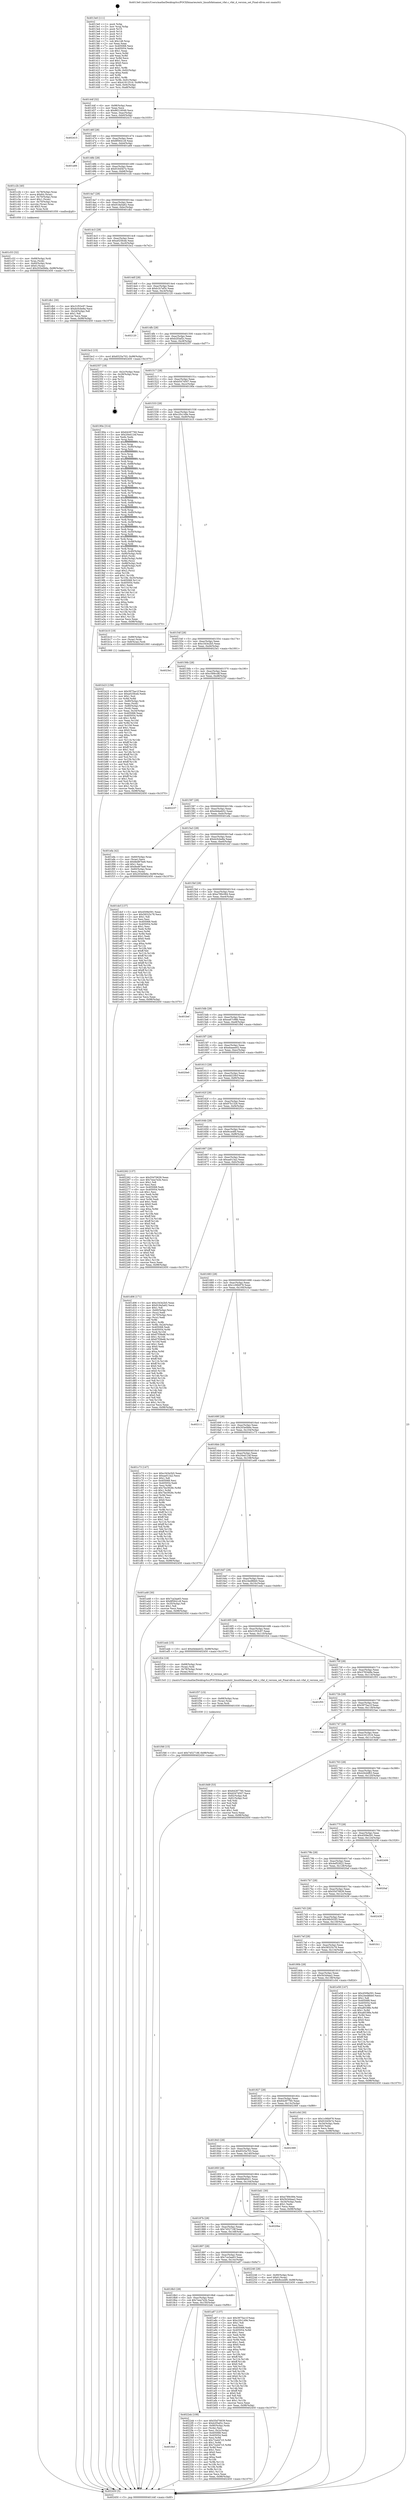 digraph "0x4013e0" {
  label = "0x4013e0 (/mnt/c/Users/mathe/Desktop/tcc/POCII/binaries/extr_linuxfsfatnamei_vfat.c_vfat_d_version_set_Final-ollvm.out::main(0))"
  labelloc = "t"
  node[shape=record]

  Entry [label="",width=0.3,height=0.3,shape=circle,fillcolor=black,style=filled]
  "0x40144f" [label="{
     0x40144f [32]\l
     | [instrs]\l
     &nbsp;&nbsp;0x40144f \<+6\>: mov -0x98(%rbp),%eax\l
     &nbsp;&nbsp;0x401455 \<+2\>: mov %eax,%ecx\l
     &nbsp;&nbsp;0x401457 \<+6\>: sub $0x86216049,%ecx\l
     &nbsp;&nbsp;0x40145d \<+6\>: mov %eax,-0xac(%rbp)\l
     &nbsp;&nbsp;0x401463 \<+6\>: mov %ecx,-0xb0(%rbp)\l
     &nbsp;&nbsp;0x401469 \<+6\>: je 0000000000402415 \<main+0x1035\>\l
  }"]
  "0x402415" [label="{
     0x402415\l
  }", style=dashed]
  "0x40146f" [label="{
     0x40146f [28]\l
     | [instrs]\l
     &nbsp;&nbsp;0x40146f \<+5\>: jmp 0000000000401474 \<main+0x94\>\l
     &nbsp;&nbsp;0x401474 \<+6\>: mov -0xac(%rbp),%eax\l
     &nbsp;&nbsp;0x40147a \<+5\>: sub $0x8f5641c8,%eax\l
     &nbsp;&nbsp;0x40147f \<+6\>: mov %eax,-0xb4(%rbp)\l
     &nbsp;&nbsp;0x401485 \<+6\>: je 0000000000401a66 \<main+0x686\>\l
  }"]
  Exit [label="",width=0.3,height=0.3,shape=circle,fillcolor=black,style=filled,peripheries=2]
  "0x401a66" [label="{
     0x401a66\l
  }", style=dashed]
  "0x40148b" [label="{
     0x40148b [28]\l
     | [instrs]\l
     &nbsp;&nbsp;0x40148b \<+5\>: jmp 0000000000401490 \<main+0xb0\>\l
     &nbsp;&nbsp;0x401490 \<+6\>: mov -0xac(%rbp),%eax\l
     &nbsp;&nbsp;0x401496 \<+5\>: sub $0x91645b7e,%eax\l
     &nbsp;&nbsp;0x40149b \<+6\>: mov %eax,-0xb8(%rbp)\l
     &nbsp;&nbsp;0x4014a1 \<+6\>: je 0000000000401c2b \<main+0x84b\>\l
  }"]
  "0x4018cf" [label="{
     0x4018cf\l
  }", style=dashed]
  "0x401c2b" [label="{
     0x401c2b [40]\l
     | [instrs]\l
     &nbsp;&nbsp;0x401c2b \<+4\>: mov -0x78(%rbp),%rax\l
     &nbsp;&nbsp;0x401c2f \<+7\>: movq $0x64,(%rax)\l
     &nbsp;&nbsp;0x401c36 \<+4\>: mov -0x70(%rbp),%rax\l
     &nbsp;&nbsp;0x401c3a \<+6\>: movl $0x1,(%rax)\l
     &nbsp;&nbsp;0x401c40 \<+4\>: mov -0x70(%rbp),%rax\l
     &nbsp;&nbsp;0x401c44 \<+3\>: movslq (%rax),%rax\l
     &nbsp;&nbsp;0x401c47 \<+4\>: shl $0x3,%rax\l
     &nbsp;&nbsp;0x401c4b \<+3\>: mov %rax,%rdi\l
     &nbsp;&nbsp;0x401c4e \<+5\>: call 0000000000401050 \<malloc@plt\>\l
     | [calls]\l
     &nbsp;&nbsp;0x401050 \{1\} (unknown)\l
  }"]
  "0x4014a7" [label="{
     0x4014a7 [28]\l
     | [instrs]\l
     &nbsp;&nbsp;0x4014a7 \<+5\>: jmp 00000000004014ac \<main+0xcc\>\l
     &nbsp;&nbsp;0x4014ac \<+6\>: mov -0xac(%rbp),%eax\l
     &nbsp;&nbsp;0x4014b2 \<+5\>: sub $0x918a5a62,%eax\l
     &nbsp;&nbsp;0x4014b7 \<+6\>: mov %eax,-0xbc(%rbp)\l
     &nbsp;&nbsp;0x4014bd \<+6\>: je 0000000000401db1 \<main+0x9d1\>\l
  }"]
  "0x4022eb" [label="{
     0x4022eb [108]\l
     | [instrs]\l
     &nbsp;&nbsp;0x4022eb \<+5\>: mov $0x55d70639,%eax\l
     &nbsp;&nbsp;0x4022f0 \<+5\>: mov $0xb2f3af2c,%ecx\l
     &nbsp;&nbsp;0x4022f5 \<+7\>: mov -0x90(%rbp),%rdx\l
     &nbsp;&nbsp;0x4022fc \<+2\>: mov (%rdx),%esi\l
     &nbsp;&nbsp;0x4022fe \<+3\>: mov %esi,-0x2c(%rbp)\l
     &nbsp;&nbsp;0x402301 \<+7\>: mov 0x405068,%esi\l
     &nbsp;&nbsp;0x402308 \<+7\>: mov 0x405054,%edi\l
     &nbsp;&nbsp;0x40230f \<+3\>: mov %esi,%r8d\l
     &nbsp;&nbsp;0x402312 \<+7\>: sub $0x72a447c5,%r8d\l
     &nbsp;&nbsp;0x402319 \<+4\>: sub $0x1,%r8d\l
     &nbsp;&nbsp;0x40231d \<+7\>: add $0x72a447c5,%r8d\l
     &nbsp;&nbsp;0x402324 \<+4\>: imul %r8d,%esi\l
     &nbsp;&nbsp;0x402328 \<+3\>: and $0x1,%esi\l
     &nbsp;&nbsp;0x40232b \<+3\>: cmp $0x0,%esi\l
     &nbsp;&nbsp;0x40232e \<+4\>: sete %r9b\l
     &nbsp;&nbsp;0x402332 \<+3\>: cmp $0xa,%edi\l
     &nbsp;&nbsp;0x402335 \<+4\>: setl %r10b\l
     &nbsp;&nbsp;0x402339 \<+3\>: mov %r9b,%r11b\l
     &nbsp;&nbsp;0x40233c \<+3\>: and %r10b,%r11b\l
     &nbsp;&nbsp;0x40233f \<+3\>: xor %r10b,%r9b\l
     &nbsp;&nbsp;0x402342 \<+3\>: or %r9b,%r11b\l
     &nbsp;&nbsp;0x402345 \<+4\>: test $0x1,%r11b\l
     &nbsp;&nbsp;0x402349 \<+3\>: cmovne %ecx,%eax\l
     &nbsp;&nbsp;0x40234c \<+6\>: mov %eax,-0x98(%rbp)\l
     &nbsp;&nbsp;0x402352 \<+5\>: jmp 0000000000402450 \<main+0x1070\>\l
  }"]
  "0x401db1" [label="{
     0x401db1 [30]\l
     | [instrs]\l
     &nbsp;&nbsp;0x401db1 \<+5\>: mov $0x31f53c97,%eax\l
     &nbsp;&nbsp;0x401db6 \<+5\>: mov $0xdc0cbe8a,%ecx\l
     &nbsp;&nbsp;0x401dbb \<+3\>: mov -0x2d(%rbp),%dl\l
     &nbsp;&nbsp;0x401dbe \<+3\>: test $0x1,%dl\l
     &nbsp;&nbsp;0x401dc1 \<+3\>: cmovne %ecx,%eax\l
     &nbsp;&nbsp;0x401dc4 \<+6\>: mov %eax,-0x98(%rbp)\l
     &nbsp;&nbsp;0x401dca \<+5\>: jmp 0000000000402450 \<main+0x1070\>\l
  }"]
  "0x4014c3" [label="{
     0x4014c3 [28]\l
     | [instrs]\l
     &nbsp;&nbsp;0x4014c3 \<+5\>: jmp 00000000004014c8 \<main+0xe8\>\l
     &nbsp;&nbsp;0x4014c8 \<+6\>: mov -0xac(%rbp),%eax\l
     &nbsp;&nbsp;0x4014ce \<+5\>: sub $0xa025fceb,%eax\l
     &nbsp;&nbsp;0x4014d3 \<+6\>: mov %eax,-0xc0(%rbp)\l
     &nbsp;&nbsp;0x4014d9 \<+6\>: je 0000000000401bc2 \<main+0x7e2\>\l
  }"]
  "0x401f46" [label="{
     0x401f46 [15]\l
     | [instrs]\l
     &nbsp;&nbsp;0x401f46 \<+10\>: movl $0x7452718f,-0x98(%rbp)\l
     &nbsp;&nbsp;0x401f50 \<+5\>: jmp 0000000000402450 \<main+0x1070\>\l
  }"]
  "0x401bc2" [label="{
     0x401bc2 [15]\l
     | [instrs]\l
     &nbsp;&nbsp;0x401bc2 \<+10\>: movl $0x6525a703,-0x98(%rbp)\l
     &nbsp;&nbsp;0x401bcc \<+5\>: jmp 0000000000402450 \<main+0x1070\>\l
  }"]
  "0x4014df" [label="{
     0x4014df [28]\l
     | [instrs]\l
     &nbsp;&nbsp;0x4014df \<+5\>: jmp 00000000004014e4 \<main+0x104\>\l
     &nbsp;&nbsp;0x4014e4 \<+6\>: mov -0xac(%rbp),%eax\l
     &nbsp;&nbsp;0x4014ea \<+5\>: sub $0xb1b7af3c,%eax\l
     &nbsp;&nbsp;0x4014ef \<+6\>: mov %eax,-0xc4(%rbp)\l
     &nbsp;&nbsp;0x4014f5 \<+6\>: je 0000000000402120 \<main+0xd40\>\l
  }"]
  "0x401f37" [label="{
     0x401f37 [15]\l
     | [instrs]\l
     &nbsp;&nbsp;0x401f37 \<+4\>: mov -0x68(%rbp),%rax\l
     &nbsp;&nbsp;0x401f3b \<+3\>: mov (%rax),%rax\l
     &nbsp;&nbsp;0x401f3e \<+3\>: mov %rax,%rdi\l
     &nbsp;&nbsp;0x401f41 \<+5\>: call 0000000000401030 \<free@plt\>\l
     | [calls]\l
     &nbsp;&nbsp;0x401030 \{1\} (unknown)\l
  }"]
  "0x402120" [label="{
     0x402120\l
  }", style=dashed]
  "0x4014fb" [label="{
     0x4014fb [28]\l
     | [instrs]\l
     &nbsp;&nbsp;0x4014fb \<+5\>: jmp 0000000000401500 \<main+0x120\>\l
     &nbsp;&nbsp;0x401500 \<+6\>: mov -0xac(%rbp),%eax\l
     &nbsp;&nbsp;0x401506 \<+5\>: sub $0xb2f3af2c,%eax\l
     &nbsp;&nbsp;0x40150b \<+6\>: mov %eax,-0xc8(%rbp)\l
     &nbsp;&nbsp;0x401511 \<+6\>: je 0000000000402357 \<main+0xf77\>\l
  }"]
  "0x401c53" [label="{
     0x401c53 [32]\l
     | [instrs]\l
     &nbsp;&nbsp;0x401c53 \<+4\>: mov -0x68(%rbp),%rdi\l
     &nbsp;&nbsp;0x401c57 \<+3\>: mov %rax,(%rdi)\l
     &nbsp;&nbsp;0x401c5a \<+4\>: mov -0x60(%rbp),%rax\l
     &nbsp;&nbsp;0x401c5e \<+6\>: movl $0x0,(%rax)\l
     &nbsp;&nbsp;0x401c64 \<+10\>: movl $0x203e0b6e,-0x98(%rbp)\l
     &nbsp;&nbsp;0x401c6e \<+5\>: jmp 0000000000402450 \<main+0x1070\>\l
  }"]
  "0x402357" [label="{
     0x402357 [18]\l
     | [instrs]\l
     &nbsp;&nbsp;0x402357 \<+3\>: mov -0x2c(%rbp),%eax\l
     &nbsp;&nbsp;0x40235a \<+4\>: lea -0x28(%rbp),%rsp\l
     &nbsp;&nbsp;0x40235e \<+1\>: pop %rbx\l
     &nbsp;&nbsp;0x40235f \<+2\>: pop %r12\l
     &nbsp;&nbsp;0x402361 \<+2\>: pop %r13\l
     &nbsp;&nbsp;0x402363 \<+2\>: pop %r14\l
     &nbsp;&nbsp;0x402365 \<+2\>: pop %r15\l
     &nbsp;&nbsp;0x402367 \<+1\>: pop %rbp\l
     &nbsp;&nbsp;0x402368 \<+1\>: ret\l
  }"]
  "0x401517" [label="{
     0x401517 [28]\l
     | [instrs]\l
     &nbsp;&nbsp;0x401517 \<+5\>: jmp 000000000040151c \<main+0x13c\>\l
     &nbsp;&nbsp;0x40151c \<+6\>: mov -0xac(%rbp),%eax\l
     &nbsp;&nbsp;0x401522 \<+5\>: sub $0xb5474507,%eax\l
     &nbsp;&nbsp;0x401527 \<+6\>: mov %eax,-0xcc(%rbp)\l
     &nbsp;&nbsp;0x40152d \<+6\>: je 000000000040190e \<main+0x52e\>\l
  }"]
  "0x401b23" [label="{
     0x401b23 [159]\l
     | [instrs]\l
     &nbsp;&nbsp;0x401b23 \<+5\>: mov $0x3975ac1f,%ecx\l
     &nbsp;&nbsp;0x401b28 \<+5\>: mov $0xa025fceb,%edx\l
     &nbsp;&nbsp;0x401b2d \<+3\>: mov $0x1,%sil\l
     &nbsp;&nbsp;0x401b30 \<+3\>: xor %r8d,%r8d\l
     &nbsp;&nbsp;0x401b33 \<+4\>: mov -0x80(%rbp),%rdi\l
     &nbsp;&nbsp;0x401b37 \<+2\>: mov %eax,(%rdi)\l
     &nbsp;&nbsp;0x401b39 \<+4\>: mov -0x80(%rbp),%rdi\l
     &nbsp;&nbsp;0x401b3d \<+2\>: mov (%rdi),%eax\l
     &nbsp;&nbsp;0x401b3f \<+3\>: mov %eax,-0x34(%rbp)\l
     &nbsp;&nbsp;0x401b42 \<+7\>: mov 0x405068,%eax\l
     &nbsp;&nbsp;0x401b49 \<+8\>: mov 0x405054,%r9d\l
     &nbsp;&nbsp;0x401b51 \<+4\>: sub $0x1,%r8d\l
     &nbsp;&nbsp;0x401b55 \<+3\>: mov %eax,%r10d\l
     &nbsp;&nbsp;0x401b58 \<+3\>: add %r8d,%r10d\l
     &nbsp;&nbsp;0x401b5b \<+4\>: imul %r10d,%eax\l
     &nbsp;&nbsp;0x401b5f \<+3\>: and $0x1,%eax\l
     &nbsp;&nbsp;0x401b62 \<+3\>: cmp $0x0,%eax\l
     &nbsp;&nbsp;0x401b65 \<+4\>: sete %r11b\l
     &nbsp;&nbsp;0x401b69 \<+4\>: cmp $0xa,%r9d\l
     &nbsp;&nbsp;0x401b6d \<+3\>: setl %bl\l
     &nbsp;&nbsp;0x401b70 \<+3\>: mov %r11b,%r14b\l
     &nbsp;&nbsp;0x401b73 \<+4\>: xor $0xff,%r14b\l
     &nbsp;&nbsp;0x401b77 \<+3\>: mov %bl,%r15b\l
     &nbsp;&nbsp;0x401b7a \<+4\>: xor $0xff,%r15b\l
     &nbsp;&nbsp;0x401b7e \<+4\>: xor $0x1,%sil\l
     &nbsp;&nbsp;0x401b82 \<+3\>: mov %r14b,%r12b\l
     &nbsp;&nbsp;0x401b85 \<+4\>: and $0xff,%r12b\l
     &nbsp;&nbsp;0x401b89 \<+3\>: and %sil,%r11b\l
     &nbsp;&nbsp;0x401b8c \<+3\>: mov %r15b,%r13b\l
     &nbsp;&nbsp;0x401b8f \<+4\>: and $0xff,%r13b\l
     &nbsp;&nbsp;0x401b93 \<+3\>: and %sil,%bl\l
     &nbsp;&nbsp;0x401b96 \<+3\>: or %r11b,%r12b\l
     &nbsp;&nbsp;0x401b99 \<+3\>: or %bl,%r13b\l
     &nbsp;&nbsp;0x401b9c \<+3\>: xor %r13b,%r12b\l
     &nbsp;&nbsp;0x401b9f \<+3\>: or %r15b,%r14b\l
     &nbsp;&nbsp;0x401ba2 \<+4\>: xor $0xff,%r14b\l
     &nbsp;&nbsp;0x401ba6 \<+4\>: or $0x1,%sil\l
     &nbsp;&nbsp;0x401baa \<+3\>: and %sil,%r14b\l
     &nbsp;&nbsp;0x401bad \<+3\>: or %r14b,%r12b\l
     &nbsp;&nbsp;0x401bb0 \<+4\>: test $0x1,%r12b\l
     &nbsp;&nbsp;0x401bb4 \<+3\>: cmovne %edx,%ecx\l
     &nbsp;&nbsp;0x401bb7 \<+6\>: mov %ecx,-0x98(%rbp)\l
     &nbsp;&nbsp;0x401bbd \<+5\>: jmp 0000000000402450 \<main+0x1070\>\l
  }"]
  "0x40190e" [label="{
     0x40190e [314]\l
     | [instrs]\l
     &nbsp;&nbsp;0x40190e \<+5\>: mov $0x64287760,%eax\l
     &nbsp;&nbsp;0x401913 \<+5\>: mov $0x20ed124f,%ecx\l
     &nbsp;&nbsp;0x401918 \<+2\>: xor %edx,%edx\l
     &nbsp;&nbsp;0x40191a \<+3\>: mov %rsp,%rsi\l
     &nbsp;&nbsp;0x40191d \<+4\>: add $0xfffffffffffffff0,%rsi\l
     &nbsp;&nbsp;0x401921 \<+3\>: mov %rsi,%rsp\l
     &nbsp;&nbsp;0x401924 \<+7\>: mov %rsi,-0x90(%rbp)\l
     &nbsp;&nbsp;0x40192b \<+3\>: mov %rsp,%rsi\l
     &nbsp;&nbsp;0x40192e \<+4\>: add $0xfffffffffffffff0,%rsi\l
     &nbsp;&nbsp;0x401932 \<+3\>: mov %rsi,%rsp\l
     &nbsp;&nbsp;0x401935 \<+3\>: mov %rsp,%rdi\l
     &nbsp;&nbsp;0x401938 \<+4\>: add $0xfffffffffffffff0,%rdi\l
     &nbsp;&nbsp;0x40193c \<+3\>: mov %rdi,%rsp\l
     &nbsp;&nbsp;0x40193f \<+7\>: mov %rdi,-0x88(%rbp)\l
     &nbsp;&nbsp;0x401946 \<+3\>: mov %rsp,%rdi\l
     &nbsp;&nbsp;0x401949 \<+4\>: add $0xfffffffffffffff0,%rdi\l
     &nbsp;&nbsp;0x40194d \<+3\>: mov %rdi,%rsp\l
     &nbsp;&nbsp;0x401950 \<+4\>: mov %rdi,-0x80(%rbp)\l
     &nbsp;&nbsp;0x401954 \<+3\>: mov %rsp,%rdi\l
     &nbsp;&nbsp;0x401957 \<+4\>: add $0xfffffffffffffff0,%rdi\l
     &nbsp;&nbsp;0x40195b \<+3\>: mov %rdi,%rsp\l
     &nbsp;&nbsp;0x40195e \<+4\>: mov %rdi,-0x78(%rbp)\l
     &nbsp;&nbsp;0x401962 \<+3\>: mov %rsp,%rdi\l
     &nbsp;&nbsp;0x401965 \<+4\>: add $0xfffffffffffffff0,%rdi\l
     &nbsp;&nbsp;0x401969 \<+3\>: mov %rdi,%rsp\l
     &nbsp;&nbsp;0x40196c \<+4\>: mov %rdi,-0x70(%rbp)\l
     &nbsp;&nbsp;0x401970 \<+3\>: mov %rsp,%rdi\l
     &nbsp;&nbsp;0x401973 \<+4\>: add $0xfffffffffffffff0,%rdi\l
     &nbsp;&nbsp;0x401977 \<+3\>: mov %rdi,%rsp\l
     &nbsp;&nbsp;0x40197a \<+4\>: mov %rdi,-0x68(%rbp)\l
     &nbsp;&nbsp;0x40197e \<+3\>: mov %rsp,%rdi\l
     &nbsp;&nbsp;0x401981 \<+4\>: add $0xfffffffffffffff0,%rdi\l
     &nbsp;&nbsp;0x401985 \<+3\>: mov %rdi,%rsp\l
     &nbsp;&nbsp;0x401988 \<+4\>: mov %rdi,-0x60(%rbp)\l
     &nbsp;&nbsp;0x40198c \<+3\>: mov %rsp,%rdi\l
     &nbsp;&nbsp;0x40198f \<+4\>: add $0xfffffffffffffff0,%rdi\l
     &nbsp;&nbsp;0x401993 \<+3\>: mov %rdi,%rsp\l
     &nbsp;&nbsp;0x401996 \<+4\>: mov %rdi,-0x58(%rbp)\l
     &nbsp;&nbsp;0x40199a \<+3\>: mov %rsp,%rdi\l
     &nbsp;&nbsp;0x40199d \<+4\>: add $0xfffffffffffffff0,%rdi\l
     &nbsp;&nbsp;0x4019a1 \<+3\>: mov %rdi,%rsp\l
     &nbsp;&nbsp;0x4019a4 \<+4\>: mov %rdi,-0x50(%rbp)\l
     &nbsp;&nbsp;0x4019a8 \<+3\>: mov %rsp,%rdi\l
     &nbsp;&nbsp;0x4019ab \<+4\>: add $0xfffffffffffffff0,%rdi\l
     &nbsp;&nbsp;0x4019af \<+3\>: mov %rdi,%rsp\l
     &nbsp;&nbsp;0x4019b2 \<+4\>: mov %rdi,-0x48(%rbp)\l
     &nbsp;&nbsp;0x4019b6 \<+3\>: mov %rsp,%rdi\l
     &nbsp;&nbsp;0x4019b9 \<+4\>: add $0xfffffffffffffff0,%rdi\l
     &nbsp;&nbsp;0x4019bd \<+3\>: mov %rdi,%rsp\l
     &nbsp;&nbsp;0x4019c0 \<+4\>: mov %rdi,-0x40(%rbp)\l
     &nbsp;&nbsp;0x4019c4 \<+7\>: mov -0x90(%rbp),%rdi\l
     &nbsp;&nbsp;0x4019cb \<+6\>: movl $0x0,(%rdi)\l
     &nbsp;&nbsp;0x4019d1 \<+7\>: mov -0x9c(%rbp),%r8d\l
     &nbsp;&nbsp;0x4019d8 \<+3\>: mov %r8d,(%rsi)\l
     &nbsp;&nbsp;0x4019db \<+7\>: mov -0x88(%rbp),%rdi\l
     &nbsp;&nbsp;0x4019e2 \<+7\>: mov -0xa8(%rbp),%r9\l
     &nbsp;&nbsp;0x4019e9 \<+3\>: mov %r9,(%rdi)\l
     &nbsp;&nbsp;0x4019ec \<+3\>: cmpl $0x2,(%rsi)\l
     &nbsp;&nbsp;0x4019ef \<+4\>: setne %r10b\l
     &nbsp;&nbsp;0x4019f3 \<+4\>: and $0x1,%r10b\l
     &nbsp;&nbsp;0x4019f7 \<+4\>: mov %r10b,-0x35(%rbp)\l
     &nbsp;&nbsp;0x4019fb \<+8\>: mov 0x405068,%r11d\l
     &nbsp;&nbsp;0x401a03 \<+7\>: mov 0x405054,%ebx\l
     &nbsp;&nbsp;0x401a0a \<+3\>: sub $0x1,%edx\l
     &nbsp;&nbsp;0x401a0d \<+3\>: mov %r11d,%r14d\l
     &nbsp;&nbsp;0x401a10 \<+3\>: add %edx,%r14d\l
     &nbsp;&nbsp;0x401a13 \<+4\>: imul %r14d,%r11d\l
     &nbsp;&nbsp;0x401a17 \<+4\>: and $0x1,%r11d\l
     &nbsp;&nbsp;0x401a1b \<+4\>: cmp $0x0,%r11d\l
     &nbsp;&nbsp;0x401a1f \<+4\>: sete %r10b\l
     &nbsp;&nbsp;0x401a23 \<+3\>: cmp $0xa,%ebx\l
     &nbsp;&nbsp;0x401a26 \<+4\>: setl %r15b\l
     &nbsp;&nbsp;0x401a2a \<+3\>: mov %r10b,%r12b\l
     &nbsp;&nbsp;0x401a2d \<+3\>: and %r15b,%r12b\l
     &nbsp;&nbsp;0x401a30 \<+3\>: xor %r15b,%r10b\l
     &nbsp;&nbsp;0x401a33 \<+3\>: or %r10b,%r12b\l
     &nbsp;&nbsp;0x401a36 \<+4\>: test $0x1,%r12b\l
     &nbsp;&nbsp;0x401a3a \<+3\>: cmovne %ecx,%eax\l
     &nbsp;&nbsp;0x401a3d \<+6\>: mov %eax,-0x98(%rbp)\l
     &nbsp;&nbsp;0x401a43 \<+5\>: jmp 0000000000402450 \<main+0x1070\>\l
  }"]
  "0x401533" [label="{
     0x401533 [28]\l
     | [instrs]\l
     &nbsp;&nbsp;0x401533 \<+5\>: jmp 0000000000401538 \<main+0x158\>\l
     &nbsp;&nbsp;0x401538 \<+6\>: mov -0xac(%rbp),%eax\l
     &nbsp;&nbsp;0x40153e \<+5\>: sub $0xc20c149e,%eax\l
     &nbsp;&nbsp;0x401543 \<+6\>: mov %eax,-0xd0(%rbp)\l
     &nbsp;&nbsp;0x401549 \<+6\>: je 0000000000401b10 \<main+0x730\>\l
  }"]
  "0x4018b3" [label="{
     0x4018b3 [28]\l
     | [instrs]\l
     &nbsp;&nbsp;0x4018b3 \<+5\>: jmp 00000000004018b8 \<main+0x4d8\>\l
     &nbsp;&nbsp;0x4018b8 \<+6\>: mov -0xac(%rbp),%eax\l
     &nbsp;&nbsp;0x4018be \<+5\>: sub $0x7eea7e2b,%eax\l
     &nbsp;&nbsp;0x4018c3 \<+6\>: mov %eax,-0x150(%rbp)\l
     &nbsp;&nbsp;0x4018c9 \<+6\>: je 00000000004022eb \<main+0xf0b\>\l
  }"]
  "0x401b10" [label="{
     0x401b10 [19]\l
     | [instrs]\l
     &nbsp;&nbsp;0x401b10 \<+7\>: mov -0x88(%rbp),%rax\l
     &nbsp;&nbsp;0x401b17 \<+3\>: mov (%rax),%rax\l
     &nbsp;&nbsp;0x401b1a \<+4\>: mov 0x8(%rax),%rdi\l
     &nbsp;&nbsp;0x401b1e \<+5\>: call 0000000000401060 \<atoi@plt\>\l
     | [calls]\l
     &nbsp;&nbsp;0x401060 \{1\} (unknown)\l
  }"]
  "0x40154f" [label="{
     0x40154f [28]\l
     | [instrs]\l
     &nbsp;&nbsp;0x40154f \<+5\>: jmp 0000000000401554 \<main+0x174\>\l
     &nbsp;&nbsp;0x401554 \<+6\>: mov -0xac(%rbp),%eax\l
     &nbsp;&nbsp;0x40155a \<+5\>: sub $0xc343e2b5,%eax\l
     &nbsp;&nbsp;0x40155f \<+6\>: mov %eax,-0xd4(%rbp)\l
     &nbsp;&nbsp;0x401565 \<+6\>: je 00000000004023e1 \<main+0x1001\>\l
  }"]
  "0x401a87" [label="{
     0x401a87 [137]\l
     | [instrs]\l
     &nbsp;&nbsp;0x401a87 \<+5\>: mov $0x3975ac1f,%eax\l
     &nbsp;&nbsp;0x401a8c \<+5\>: mov $0xc20c149e,%ecx\l
     &nbsp;&nbsp;0x401a91 \<+2\>: mov $0x1,%dl\l
     &nbsp;&nbsp;0x401a93 \<+2\>: xor %esi,%esi\l
     &nbsp;&nbsp;0x401a95 \<+7\>: mov 0x405068,%edi\l
     &nbsp;&nbsp;0x401a9c \<+8\>: mov 0x405054,%r8d\l
     &nbsp;&nbsp;0x401aa4 \<+3\>: sub $0x1,%esi\l
     &nbsp;&nbsp;0x401aa7 \<+3\>: mov %edi,%r9d\l
     &nbsp;&nbsp;0x401aaa \<+3\>: add %esi,%r9d\l
     &nbsp;&nbsp;0x401aad \<+4\>: imul %r9d,%edi\l
     &nbsp;&nbsp;0x401ab1 \<+3\>: and $0x1,%edi\l
     &nbsp;&nbsp;0x401ab4 \<+3\>: cmp $0x0,%edi\l
     &nbsp;&nbsp;0x401ab7 \<+4\>: sete %r10b\l
     &nbsp;&nbsp;0x401abb \<+4\>: cmp $0xa,%r8d\l
     &nbsp;&nbsp;0x401abf \<+4\>: setl %r11b\l
     &nbsp;&nbsp;0x401ac3 \<+3\>: mov %r10b,%bl\l
     &nbsp;&nbsp;0x401ac6 \<+3\>: xor $0xff,%bl\l
     &nbsp;&nbsp;0x401ac9 \<+3\>: mov %r11b,%r14b\l
     &nbsp;&nbsp;0x401acc \<+4\>: xor $0xff,%r14b\l
     &nbsp;&nbsp;0x401ad0 \<+3\>: xor $0x0,%dl\l
     &nbsp;&nbsp;0x401ad3 \<+3\>: mov %bl,%r15b\l
     &nbsp;&nbsp;0x401ad6 \<+4\>: and $0x0,%r15b\l
     &nbsp;&nbsp;0x401ada \<+3\>: and %dl,%r10b\l
     &nbsp;&nbsp;0x401add \<+3\>: mov %r14b,%r12b\l
     &nbsp;&nbsp;0x401ae0 \<+4\>: and $0x0,%r12b\l
     &nbsp;&nbsp;0x401ae4 \<+3\>: and %dl,%r11b\l
     &nbsp;&nbsp;0x401ae7 \<+3\>: or %r10b,%r15b\l
     &nbsp;&nbsp;0x401aea \<+3\>: or %r11b,%r12b\l
     &nbsp;&nbsp;0x401aed \<+3\>: xor %r12b,%r15b\l
     &nbsp;&nbsp;0x401af0 \<+3\>: or %r14b,%bl\l
     &nbsp;&nbsp;0x401af3 \<+3\>: xor $0xff,%bl\l
     &nbsp;&nbsp;0x401af6 \<+3\>: or $0x0,%dl\l
     &nbsp;&nbsp;0x401af9 \<+2\>: and %dl,%bl\l
     &nbsp;&nbsp;0x401afb \<+3\>: or %bl,%r15b\l
     &nbsp;&nbsp;0x401afe \<+4\>: test $0x1,%r15b\l
     &nbsp;&nbsp;0x401b02 \<+3\>: cmovne %ecx,%eax\l
     &nbsp;&nbsp;0x401b05 \<+6\>: mov %eax,-0x98(%rbp)\l
     &nbsp;&nbsp;0x401b0b \<+5\>: jmp 0000000000402450 \<main+0x1070\>\l
  }"]
  "0x4023e1" [label="{
     0x4023e1\l
  }", style=dashed]
  "0x40156b" [label="{
     0x40156b [28]\l
     | [instrs]\l
     &nbsp;&nbsp;0x40156b \<+5\>: jmp 0000000000401570 \<main+0x190\>\l
     &nbsp;&nbsp;0x401570 \<+6\>: mov -0xac(%rbp),%eax\l
     &nbsp;&nbsp;0x401576 \<+5\>: sub $0xc589cc8f,%eax\l
     &nbsp;&nbsp;0x40157b \<+6\>: mov %eax,-0xd8(%rbp)\l
     &nbsp;&nbsp;0x401581 \<+6\>: je 0000000000402237 \<main+0xe57\>\l
  }"]
  "0x401897" [label="{
     0x401897 [28]\l
     | [instrs]\l
     &nbsp;&nbsp;0x401897 \<+5\>: jmp 000000000040189c \<main+0x4bc\>\l
     &nbsp;&nbsp;0x40189c \<+6\>: mov -0xac(%rbp),%eax\l
     &nbsp;&nbsp;0x4018a2 \<+5\>: sub $0x7ca3aa63,%eax\l
     &nbsp;&nbsp;0x4018a7 \<+6\>: mov %eax,-0x14c(%rbp)\l
     &nbsp;&nbsp;0x4018ad \<+6\>: je 0000000000401a87 \<main+0x6a7\>\l
  }"]
  "0x402237" [label="{
     0x402237\l
  }", style=dashed]
  "0x401587" [label="{
     0x401587 [28]\l
     | [instrs]\l
     &nbsp;&nbsp;0x401587 \<+5\>: jmp 000000000040158c \<main+0x1ac\>\l
     &nbsp;&nbsp;0x40158c \<+6\>: mov -0xac(%rbp),%eax\l
     &nbsp;&nbsp;0x401592 \<+5\>: sub $0xd4deeb52,%eax\l
     &nbsp;&nbsp;0x401597 \<+6\>: mov %eax,-0xdc(%rbp)\l
     &nbsp;&nbsp;0x40159d \<+6\>: je 0000000000401efa \<main+0xb1a\>\l
  }"]
  "0x402246" [label="{
     0x402246 [28]\l
     | [instrs]\l
     &nbsp;&nbsp;0x402246 \<+7\>: mov -0x90(%rbp),%rax\l
     &nbsp;&nbsp;0x40224d \<+6\>: movl $0x0,(%rax)\l
     &nbsp;&nbsp;0x402253 \<+10\>: movl $0x9cce4f0,-0x98(%rbp)\l
     &nbsp;&nbsp;0x40225d \<+5\>: jmp 0000000000402450 \<main+0x1070\>\l
  }"]
  "0x401efa" [label="{
     0x401efa [42]\l
     | [instrs]\l
     &nbsp;&nbsp;0x401efa \<+4\>: mov -0x60(%rbp),%rax\l
     &nbsp;&nbsp;0x401efe \<+2\>: mov (%rax),%ecx\l
     &nbsp;&nbsp;0x401f00 \<+6\>: sub $0x8ed87be6,%ecx\l
     &nbsp;&nbsp;0x401f06 \<+3\>: add $0x1,%ecx\l
     &nbsp;&nbsp;0x401f09 \<+6\>: add $0x8ed87be6,%ecx\l
     &nbsp;&nbsp;0x401f0f \<+4\>: mov -0x60(%rbp),%rax\l
     &nbsp;&nbsp;0x401f13 \<+2\>: mov %ecx,(%rax)\l
     &nbsp;&nbsp;0x401f15 \<+10\>: movl $0x203e0b6e,-0x98(%rbp)\l
     &nbsp;&nbsp;0x401f1f \<+5\>: jmp 0000000000402450 \<main+0x1070\>\l
  }"]
  "0x4015a3" [label="{
     0x4015a3 [28]\l
     | [instrs]\l
     &nbsp;&nbsp;0x4015a3 \<+5\>: jmp 00000000004015a8 \<main+0x1c8\>\l
     &nbsp;&nbsp;0x4015a8 \<+6\>: mov -0xac(%rbp),%eax\l
     &nbsp;&nbsp;0x4015ae \<+5\>: sub $0xdc0cbe8a,%eax\l
     &nbsp;&nbsp;0x4015b3 \<+6\>: mov %eax,-0xe0(%rbp)\l
     &nbsp;&nbsp;0x4015b9 \<+6\>: je 0000000000401dcf \<main+0x9ef\>\l
  }"]
  "0x40187b" [label="{
     0x40187b [28]\l
     | [instrs]\l
     &nbsp;&nbsp;0x40187b \<+5\>: jmp 0000000000401880 \<main+0x4a0\>\l
     &nbsp;&nbsp;0x401880 \<+6\>: mov -0xac(%rbp),%eax\l
     &nbsp;&nbsp;0x401886 \<+5\>: sub $0x7452718f,%eax\l
     &nbsp;&nbsp;0x40188b \<+6\>: mov %eax,-0x148(%rbp)\l
     &nbsp;&nbsp;0x401891 \<+6\>: je 0000000000402246 \<main+0xe66\>\l
  }"]
  "0x401dcf" [label="{
     0x401dcf [137]\l
     | [instrs]\l
     &nbsp;&nbsp;0x401dcf \<+5\>: mov $0x4509e591,%eax\l
     &nbsp;&nbsp;0x401dd4 \<+5\>: mov $0x58325c78,%ecx\l
     &nbsp;&nbsp;0x401dd9 \<+2\>: mov $0x1,%dl\l
     &nbsp;&nbsp;0x401ddb \<+2\>: xor %esi,%esi\l
     &nbsp;&nbsp;0x401ddd \<+7\>: mov 0x405068,%edi\l
     &nbsp;&nbsp;0x401de4 \<+8\>: mov 0x405054,%r8d\l
     &nbsp;&nbsp;0x401dec \<+3\>: sub $0x1,%esi\l
     &nbsp;&nbsp;0x401def \<+3\>: mov %edi,%r9d\l
     &nbsp;&nbsp;0x401df2 \<+3\>: add %esi,%r9d\l
     &nbsp;&nbsp;0x401df5 \<+4\>: imul %r9d,%edi\l
     &nbsp;&nbsp;0x401df9 \<+3\>: and $0x1,%edi\l
     &nbsp;&nbsp;0x401dfc \<+3\>: cmp $0x0,%edi\l
     &nbsp;&nbsp;0x401dff \<+4\>: sete %r10b\l
     &nbsp;&nbsp;0x401e03 \<+4\>: cmp $0xa,%r8d\l
     &nbsp;&nbsp;0x401e07 \<+4\>: setl %r11b\l
     &nbsp;&nbsp;0x401e0b \<+3\>: mov %r10b,%bl\l
     &nbsp;&nbsp;0x401e0e \<+3\>: xor $0xff,%bl\l
     &nbsp;&nbsp;0x401e11 \<+3\>: mov %r11b,%r14b\l
     &nbsp;&nbsp;0x401e14 \<+4\>: xor $0xff,%r14b\l
     &nbsp;&nbsp;0x401e18 \<+3\>: xor $0x1,%dl\l
     &nbsp;&nbsp;0x401e1b \<+3\>: mov %bl,%r15b\l
     &nbsp;&nbsp;0x401e1e \<+4\>: and $0xff,%r15b\l
     &nbsp;&nbsp;0x401e22 \<+3\>: and %dl,%r10b\l
     &nbsp;&nbsp;0x401e25 \<+3\>: mov %r14b,%r12b\l
     &nbsp;&nbsp;0x401e28 \<+4\>: and $0xff,%r12b\l
     &nbsp;&nbsp;0x401e2c \<+3\>: and %dl,%r11b\l
     &nbsp;&nbsp;0x401e2f \<+3\>: or %r10b,%r15b\l
     &nbsp;&nbsp;0x401e32 \<+3\>: or %r11b,%r12b\l
     &nbsp;&nbsp;0x401e35 \<+3\>: xor %r12b,%r15b\l
     &nbsp;&nbsp;0x401e38 \<+3\>: or %r14b,%bl\l
     &nbsp;&nbsp;0x401e3b \<+3\>: xor $0xff,%bl\l
     &nbsp;&nbsp;0x401e3e \<+3\>: or $0x1,%dl\l
     &nbsp;&nbsp;0x401e41 \<+2\>: and %dl,%bl\l
     &nbsp;&nbsp;0x401e43 \<+3\>: or %bl,%r15b\l
     &nbsp;&nbsp;0x401e46 \<+4\>: test $0x1,%r15b\l
     &nbsp;&nbsp;0x401e4a \<+3\>: cmovne %ecx,%eax\l
     &nbsp;&nbsp;0x401e4d \<+6\>: mov %eax,-0x98(%rbp)\l
     &nbsp;&nbsp;0x401e53 \<+5\>: jmp 0000000000402450 \<main+0x1070\>\l
  }"]
  "0x4015bf" [label="{
     0x4015bf [28]\l
     | [instrs]\l
     &nbsp;&nbsp;0x4015bf \<+5\>: jmp 00000000004015c4 \<main+0x1e4\>\l
     &nbsp;&nbsp;0x4015c4 \<+6\>: mov -0xac(%rbp),%eax\l
     &nbsp;&nbsp;0x4015ca \<+5\>: sub $0xe789c084,%eax\l
     &nbsp;&nbsp;0x4015cf \<+6\>: mov %eax,-0xe4(%rbp)\l
     &nbsp;&nbsp;0x4015d5 \<+6\>: je 0000000000401bef \<main+0x80f\>\l
  }"]
  "0x4020be" [label="{
     0x4020be\l
  }", style=dashed]
  "0x401bef" [label="{
     0x401bef\l
  }", style=dashed]
  "0x4015db" [label="{
     0x4015db [28]\l
     | [instrs]\l
     &nbsp;&nbsp;0x4015db \<+5\>: jmp 00000000004015e0 \<main+0x200\>\l
     &nbsp;&nbsp;0x4015e0 \<+6\>: mov -0xac(%rbp),%eax\l
     &nbsp;&nbsp;0x4015e6 \<+5\>: sub $0xea67c98b,%eax\l
     &nbsp;&nbsp;0x4015eb \<+6\>: mov %eax,-0xe8(%rbp)\l
     &nbsp;&nbsp;0x4015f1 \<+6\>: je 0000000000401f9d \<main+0xbbd\>\l
  }"]
  "0x40185f" [label="{
     0x40185f [28]\l
     | [instrs]\l
     &nbsp;&nbsp;0x40185f \<+5\>: jmp 0000000000401864 \<main+0x484\>\l
     &nbsp;&nbsp;0x401864 \<+6\>: mov -0xac(%rbp),%eax\l
     &nbsp;&nbsp;0x40186a \<+5\>: sub $0x66fa8421,%eax\l
     &nbsp;&nbsp;0x40186f \<+6\>: mov %eax,-0x144(%rbp)\l
     &nbsp;&nbsp;0x401875 \<+6\>: je 00000000004020be \<main+0xcde\>\l
  }"]
  "0x401f9d" [label="{
     0x401f9d\l
  }", style=dashed]
  "0x4015f7" [label="{
     0x4015f7 [28]\l
     | [instrs]\l
     &nbsp;&nbsp;0x4015f7 \<+5\>: jmp 00000000004015fc \<main+0x21c\>\l
     &nbsp;&nbsp;0x4015fc \<+6\>: mov -0xac(%rbp),%eax\l
     &nbsp;&nbsp;0x401602 \<+5\>: sub $0xebaeee02,%eax\l
     &nbsp;&nbsp;0x401607 \<+6\>: mov %eax,-0xec(%rbp)\l
     &nbsp;&nbsp;0x40160d \<+6\>: je 00000000004020e0 \<main+0xd00\>\l
  }"]
  "0x401bd1" [label="{
     0x401bd1 [30]\l
     | [instrs]\l
     &nbsp;&nbsp;0x401bd1 \<+5\>: mov $0xe789c084,%eax\l
     &nbsp;&nbsp;0x401bd6 \<+5\>: mov $0x5b3d4aa2,%ecx\l
     &nbsp;&nbsp;0x401bdb \<+3\>: mov -0x34(%rbp),%edx\l
     &nbsp;&nbsp;0x401bde \<+3\>: cmp $0x1,%edx\l
     &nbsp;&nbsp;0x401be1 \<+3\>: cmovl %ecx,%eax\l
     &nbsp;&nbsp;0x401be4 \<+6\>: mov %eax,-0x98(%rbp)\l
     &nbsp;&nbsp;0x401bea \<+5\>: jmp 0000000000402450 \<main+0x1070\>\l
  }"]
  "0x4020e0" [label="{
     0x4020e0\l
  }", style=dashed]
  "0x401613" [label="{
     0x401613 [28]\l
     | [instrs]\l
     &nbsp;&nbsp;0x401613 \<+5\>: jmp 0000000000401618 \<main+0x238\>\l
     &nbsp;&nbsp;0x401618 \<+6\>: mov -0xac(%rbp),%eax\l
     &nbsp;&nbsp;0x40161e \<+5\>: sub $0xedd229cf,%eax\l
     &nbsp;&nbsp;0x401623 \<+6\>: mov %eax,-0xf0(%rbp)\l
     &nbsp;&nbsp;0x401629 \<+6\>: je 00000000004021a9 \<main+0xdc9\>\l
  }"]
  "0x401843" [label="{
     0x401843 [28]\l
     | [instrs]\l
     &nbsp;&nbsp;0x401843 \<+5\>: jmp 0000000000401848 \<main+0x468\>\l
     &nbsp;&nbsp;0x401848 \<+6\>: mov -0xac(%rbp),%eax\l
     &nbsp;&nbsp;0x40184e \<+5\>: sub $0x6525a703,%eax\l
     &nbsp;&nbsp;0x401853 \<+6\>: mov %eax,-0x140(%rbp)\l
     &nbsp;&nbsp;0x401859 \<+6\>: je 0000000000401bd1 \<main+0x7f1\>\l
  }"]
  "0x4021a9" [label="{
     0x4021a9\l
  }", style=dashed]
  "0x40162f" [label="{
     0x40162f [28]\l
     | [instrs]\l
     &nbsp;&nbsp;0x40162f \<+5\>: jmp 0000000000401634 \<main+0x254\>\l
     &nbsp;&nbsp;0x401634 \<+6\>: mov -0xac(%rbp),%eax\l
     &nbsp;&nbsp;0x40163a \<+5\>: sub $0x97b1326,%eax\l
     &nbsp;&nbsp;0x40163f \<+6\>: mov %eax,-0xf4(%rbp)\l
     &nbsp;&nbsp;0x401645 \<+6\>: je 000000000040201c \<main+0xc3c\>\l
  }"]
  "0x402369" [label="{
     0x402369\l
  }", style=dashed]
  "0x40201c" [label="{
     0x40201c\l
  }", style=dashed]
  "0x40164b" [label="{
     0x40164b [28]\l
     | [instrs]\l
     &nbsp;&nbsp;0x40164b \<+5\>: jmp 0000000000401650 \<main+0x270\>\l
     &nbsp;&nbsp;0x401650 \<+6\>: mov -0xac(%rbp),%eax\l
     &nbsp;&nbsp;0x401656 \<+5\>: sub $0x9cce4f0,%eax\l
     &nbsp;&nbsp;0x40165b \<+6\>: mov %eax,-0xf8(%rbp)\l
     &nbsp;&nbsp;0x401661 \<+6\>: je 0000000000402262 \<main+0xe82\>\l
  }"]
  "0x401827" [label="{
     0x401827 [28]\l
     | [instrs]\l
     &nbsp;&nbsp;0x401827 \<+5\>: jmp 000000000040182c \<main+0x44c\>\l
     &nbsp;&nbsp;0x40182c \<+6\>: mov -0xac(%rbp),%eax\l
     &nbsp;&nbsp;0x401832 \<+5\>: sub $0x64287760,%eax\l
     &nbsp;&nbsp;0x401837 \<+6\>: mov %eax,-0x13c(%rbp)\l
     &nbsp;&nbsp;0x40183d \<+6\>: je 0000000000402369 \<main+0xf89\>\l
  }"]
  "0x402262" [label="{
     0x402262 [137]\l
     | [instrs]\l
     &nbsp;&nbsp;0x402262 \<+5\>: mov $0x55d70639,%eax\l
     &nbsp;&nbsp;0x402267 \<+5\>: mov $0x7eea7e2b,%ecx\l
     &nbsp;&nbsp;0x40226c \<+2\>: mov $0x1,%dl\l
     &nbsp;&nbsp;0x40226e \<+2\>: xor %esi,%esi\l
     &nbsp;&nbsp;0x402270 \<+7\>: mov 0x405068,%edi\l
     &nbsp;&nbsp;0x402277 \<+8\>: mov 0x405054,%r8d\l
     &nbsp;&nbsp;0x40227f \<+3\>: sub $0x1,%esi\l
     &nbsp;&nbsp;0x402282 \<+3\>: mov %edi,%r9d\l
     &nbsp;&nbsp;0x402285 \<+3\>: add %esi,%r9d\l
     &nbsp;&nbsp;0x402288 \<+4\>: imul %r9d,%edi\l
     &nbsp;&nbsp;0x40228c \<+3\>: and $0x1,%edi\l
     &nbsp;&nbsp;0x40228f \<+3\>: cmp $0x0,%edi\l
     &nbsp;&nbsp;0x402292 \<+4\>: sete %r10b\l
     &nbsp;&nbsp;0x402296 \<+4\>: cmp $0xa,%r8d\l
     &nbsp;&nbsp;0x40229a \<+4\>: setl %r11b\l
     &nbsp;&nbsp;0x40229e \<+3\>: mov %r10b,%bl\l
     &nbsp;&nbsp;0x4022a1 \<+3\>: xor $0xff,%bl\l
     &nbsp;&nbsp;0x4022a4 \<+3\>: mov %r11b,%r14b\l
     &nbsp;&nbsp;0x4022a7 \<+4\>: xor $0xff,%r14b\l
     &nbsp;&nbsp;0x4022ab \<+3\>: xor $0x0,%dl\l
     &nbsp;&nbsp;0x4022ae \<+3\>: mov %bl,%r15b\l
     &nbsp;&nbsp;0x4022b1 \<+4\>: and $0x0,%r15b\l
     &nbsp;&nbsp;0x4022b5 \<+3\>: and %dl,%r10b\l
     &nbsp;&nbsp;0x4022b8 \<+3\>: mov %r14b,%r12b\l
     &nbsp;&nbsp;0x4022bb \<+4\>: and $0x0,%r12b\l
     &nbsp;&nbsp;0x4022bf \<+3\>: and %dl,%r11b\l
     &nbsp;&nbsp;0x4022c2 \<+3\>: or %r10b,%r15b\l
     &nbsp;&nbsp;0x4022c5 \<+3\>: or %r11b,%r12b\l
     &nbsp;&nbsp;0x4022c8 \<+3\>: xor %r12b,%r15b\l
     &nbsp;&nbsp;0x4022cb \<+3\>: or %r14b,%bl\l
     &nbsp;&nbsp;0x4022ce \<+3\>: xor $0xff,%bl\l
     &nbsp;&nbsp;0x4022d1 \<+3\>: or $0x0,%dl\l
     &nbsp;&nbsp;0x4022d4 \<+2\>: and %dl,%bl\l
     &nbsp;&nbsp;0x4022d6 \<+3\>: or %bl,%r15b\l
     &nbsp;&nbsp;0x4022d9 \<+4\>: test $0x1,%r15b\l
     &nbsp;&nbsp;0x4022dd \<+3\>: cmovne %ecx,%eax\l
     &nbsp;&nbsp;0x4022e0 \<+6\>: mov %eax,-0x98(%rbp)\l
     &nbsp;&nbsp;0x4022e6 \<+5\>: jmp 0000000000402450 \<main+0x1070\>\l
  }"]
  "0x401667" [label="{
     0x401667 [28]\l
     | [instrs]\l
     &nbsp;&nbsp;0x401667 \<+5\>: jmp 000000000040166c \<main+0x28c\>\l
     &nbsp;&nbsp;0x40166c \<+6\>: mov -0xac(%rbp),%eax\l
     &nbsp;&nbsp;0x401672 \<+5\>: sub $0xaa013a2,%eax\l
     &nbsp;&nbsp;0x401677 \<+6\>: mov %eax,-0xfc(%rbp)\l
     &nbsp;&nbsp;0x40167d \<+6\>: je 0000000000401d06 \<main+0x926\>\l
  }"]
  "0x401c0d" [label="{
     0x401c0d [30]\l
     | [instrs]\l
     &nbsp;&nbsp;0x401c0d \<+5\>: mov $0x1c06b978,%eax\l
     &nbsp;&nbsp;0x401c12 \<+5\>: mov $0x91645b7e,%ecx\l
     &nbsp;&nbsp;0x401c17 \<+3\>: mov -0x34(%rbp),%edx\l
     &nbsp;&nbsp;0x401c1a \<+3\>: cmp $0x0,%edx\l
     &nbsp;&nbsp;0x401c1d \<+3\>: cmove %ecx,%eax\l
     &nbsp;&nbsp;0x401c20 \<+6\>: mov %eax,-0x98(%rbp)\l
     &nbsp;&nbsp;0x401c26 \<+5\>: jmp 0000000000402450 \<main+0x1070\>\l
  }"]
  "0x401d06" [label="{
     0x401d06 [171]\l
     | [instrs]\l
     &nbsp;&nbsp;0x401d06 \<+5\>: mov $0xc343e2b5,%eax\l
     &nbsp;&nbsp;0x401d0b \<+5\>: mov $0x918a5a62,%ecx\l
     &nbsp;&nbsp;0x401d10 \<+2\>: mov $0x1,%dl\l
     &nbsp;&nbsp;0x401d12 \<+4\>: mov -0x60(%rbp),%rsi\l
     &nbsp;&nbsp;0x401d16 \<+2\>: mov (%rsi),%edi\l
     &nbsp;&nbsp;0x401d18 \<+4\>: mov -0x70(%rbp),%rsi\l
     &nbsp;&nbsp;0x401d1c \<+2\>: cmp (%rsi),%edi\l
     &nbsp;&nbsp;0x401d1e \<+4\>: setl %r8b\l
     &nbsp;&nbsp;0x401d22 \<+4\>: and $0x1,%r8b\l
     &nbsp;&nbsp;0x401d26 \<+4\>: mov %r8b,-0x2d(%rbp)\l
     &nbsp;&nbsp;0x401d2a \<+7\>: mov 0x405068,%edi\l
     &nbsp;&nbsp;0x401d31 \<+8\>: mov 0x405054,%r9d\l
     &nbsp;&nbsp;0x401d39 \<+3\>: mov %edi,%r10d\l
     &nbsp;&nbsp;0x401d3c \<+7\>: add $0x67f3fed6,%r10d\l
     &nbsp;&nbsp;0x401d43 \<+4\>: sub $0x1,%r10d\l
     &nbsp;&nbsp;0x401d47 \<+7\>: sub $0x67f3fed6,%r10d\l
     &nbsp;&nbsp;0x401d4e \<+4\>: imul %r10d,%edi\l
     &nbsp;&nbsp;0x401d52 \<+3\>: and $0x1,%edi\l
     &nbsp;&nbsp;0x401d55 \<+3\>: cmp $0x0,%edi\l
     &nbsp;&nbsp;0x401d58 \<+4\>: sete %r8b\l
     &nbsp;&nbsp;0x401d5c \<+4\>: cmp $0xa,%r9d\l
     &nbsp;&nbsp;0x401d60 \<+4\>: setl %r11b\l
     &nbsp;&nbsp;0x401d64 \<+3\>: mov %r8b,%bl\l
     &nbsp;&nbsp;0x401d67 \<+3\>: xor $0xff,%bl\l
     &nbsp;&nbsp;0x401d6a \<+3\>: mov %r11b,%r14b\l
     &nbsp;&nbsp;0x401d6d \<+4\>: xor $0xff,%r14b\l
     &nbsp;&nbsp;0x401d71 \<+3\>: xor $0x0,%dl\l
     &nbsp;&nbsp;0x401d74 \<+3\>: mov %bl,%r15b\l
     &nbsp;&nbsp;0x401d77 \<+4\>: and $0x0,%r15b\l
     &nbsp;&nbsp;0x401d7b \<+3\>: and %dl,%r8b\l
     &nbsp;&nbsp;0x401d7e \<+3\>: mov %r14b,%r12b\l
     &nbsp;&nbsp;0x401d81 \<+4\>: and $0x0,%r12b\l
     &nbsp;&nbsp;0x401d85 \<+3\>: and %dl,%r11b\l
     &nbsp;&nbsp;0x401d88 \<+3\>: or %r8b,%r15b\l
     &nbsp;&nbsp;0x401d8b \<+3\>: or %r11b,%r12b\l
     &nbsp;&nbsp;0x401d8e \<+3\>: xor %r12b,%r15b\l
     &nbsp;&nbsp;0x401d91 \<+3\>: or %r14b,%bl\l
     &nbsp;&nbsp;0x401d94 \<+3\>: xor $0xff,%bl\l
     &nbsp;&nbsp;0x401d97 \<+3\>: or $0x0,%dl\l
     &nbsp;&nbsp;0x401d9a \<+2\>: and %dl,%bl\l
     &nbsp;&nbsp;0x401d9c \<+3\>: or %bl,%r15b\l
     &nbsp;&nbsp;0x401d9f \<+4\>: test $0x1,%r15b\l
     &nbsp;&nbsp;0x401da3 \<+3\>: cmovne %ecx,%eax\l
     &nbsp;&nbsp;0x401da6 \<+6\>: mov %eax,-0x98(%rbp)\l
     &nbsp;&nbsp;0x401dac \<+5\>: jmp 0000000000402450 \<main+0x1070\>\l
  }"]
  "0x401683" [label="{
     0x401683 [28]\l
     | [instrs]\l
     &nbsp;&nbsp;0x401683 \<+5\>: jmp 0000000000401688 \<main+0x2a8\>\l
     &nbsp;&nbsp;0x401688 \<+6\>: mov -0xac(%rbp),%eax\l
     &nbsp;&nbsp;0x40168e \<+5\>: sub $0x1c06b978,%eax\l
     &nbsp;&nbsp;0x401693 \<+6\>: mov %eax,-0x100(%rbp)\l
     &nbsp;&nbsp;0x401699 \<+6\>: je 0000000000402111 \<main+0xd31\>\l
  }"]
  "0x40180b" [label="{
     0x40180b [28]\l
     | [instrs]\l
     &nbsp;&nbsp;0x40180b \<+5\>: jmp 0000000000401810 \<main+0x430\>\l
     &nbsp;&nbsp;0x401810 \<+6\>: mov -0xac(%rbp),%eax\l
     &nbsp;&nbsp;0x401816 \<+5\>: sub $0x5b3d4aa2,%eax\l
     &nbsp;&nbsp;0x40181b \<+6\>: mov %eax,-0x138(%rbp)\l
     &nbsp;&nbsp;0x401821 \<+6\>: je 0000000000401c0d \<main+0x82d\>\l
  }"]
  "0x402111" [label="{
     0x402111\l
  }", style=dashed]
  "0x40169f" [label="{
     0x40169f [28]\l
     | [instrs]\l
     &nbsp;&nbsp;0x40169f \<+5\>: jmp 00000000004016a4 \<main+0x2c4\>\l
     &nbsp;&nbsp;0x4016a4 \<+6\>: mov -0xac(%rbp),%eax\l
     &nbsp;&nbsp;0x4016aa \<+5\>: sub $0x203e0b6e,%eax\l
     &nbsp;&nbsp;0x4016af \<+6\>: mov %eax,-0x104(%rbp)\l
     &nbsp;&nbsp;0x4016b5 \<+6\>: je 0000000000401c73 \<main+0x893\>\l
  }"]
  "0x401e58" [label="{
     0x401e58 [147]\l
     | [instrs]\l
     &nbsp;&nbsp;0x401e58 \<+5\>: mov $0x4509e591,%eax\l
     &nbsp;&nbsp;0x401e5d \<+5\>: mov $0x24ed8bb0,%ecx\l
     &nbsp;&nbsp;0x401e62 \<+2\>: mov $0x1,%dl\l
     &nbsp;&nbsp;0x401e64 \<+7\>: mov 0x405068,%esi\l
     &nbsp;&nbsp;0x401e6b \<+7\>: mov 0x405054,%edi\l
     &nbsp;&nbsp;0x401e72 \<+3\>: mov %esi,%r8d\l
     &nbsp;&nbsp;0x401e75 \<+7\>: sub $0xa8538fe,%r8d\l
     &nbsp;&nbsp;0x401e7c \<+4\>: sub $0x1,%r8d\l
     &nbsp;&nbsp;0x401e80 \<+7\>: add $0xa8538fe,%r8d\l
     &nbsp;&nbsp;0x401e87 \<+4\>: imul %r8d,%esi\l
     &nbsp;&nbsp;0x401e8b \<+3\>: and $0x1,%esi\l
     &nbsp;&nbsp;0x401e8e \<+3\>: cmp $0x0,%esi\l
     &nbsp;&nbsp;0x401e91 \<+4\>: sete %r9b\l
     &nbsp;&nbsp;0x401e95 \<+3\>: cmp $0xa,%edi\l
     &nbsp;&nbsp;0x401e98 \<+4\>: setl %r10b\l
     &nbsp;&nbsp;0x401e9c \<+3\>: mov %r9b,%r11b\l
     &nbsp;&nbsp;0x401e9f \<+4\>: xor $0xff,%r11b\l
     &nbsp;&nbsp;0x401ea3 \<+3\>: mov %r10b,%bl\l
     &nbsp;&nbsp;0x401ea6 \<+3\>: xor $0xff,%bl\l
     &nbsp;&nbsp;0x401ea9 \<+3\>: xor $0x1,%dl\l
     &nbsp;&nbsp;0x401eac \<+3\>: mov %r11b,%r14b\l
     &nbsp;&nbsp;0x401eaf \<+4\>: and $0xff,%r14b\l
     &nbsp;&nbsp;0x401eb3 \<+3\>: and %dl,%r9b\l
     &nbsp;&nbsp;0x401eb6 \<+3\>: mov %bl,%r15b\l
     &nbsp;&nbsp;0x401eb9 \<+4\>: and $0xff,%r15b\l
     &nbsp;&nbsp;0x401ebd \<+3\>: and %dl,%r10b\l
     &nbsp;&nbsp;0x401ec0 \<+3\>: or %r9b,%r14b\l
     &nbsp;&nbsp;0x401ec3 \<+3\>: or %r10b,%r15b\l
     &nbsp;&nbsp;0x401ec6 \<+3\>: xor %r15b,%r14b\l
     &nbsp;&nbsp;0x401ec9 \<+3\>: or %bl,%r11b\l
     &nbsp;&nbsp;0x401ecc \<+4\>: xor $0xff,%r11b\l
     &nbsp;&nbsp;0x401ed0 \<+3\>: or $0x1,%dl\l
     &nbsp;&nbsp;0x401ed3 \<+3\>: and %dl,%r11b\l
     &nbsp;&nbsp;0x401ed6 \<+3\>: or %r11b,%r14b\l
     &nbsp;&nbsp;0x401ed9 \<+4\>: test $0x1,%r14b\l
     &nbsp;&nbsp;0x401edd \<+3\>: cmovne %ecx,%eax\l
     &nbsp;&nbsp;0x401ee0 \<+6\>: mov %eax,-0x98(%rbp)\l
     &nbsp;&nbsp;0x401ee6 \<+5\>: jmp 0000000000402450 \<main+0x1070\>\l
  }"]
  "0x401c73" [label="{
     0x401c73 [147]\l
     | [instrs]\l
     &nbsp;&nbsp;0x401c73 \<+5\>: mov $0xc343e2b5,%eax\l
     &nbsp;&nbsp;0x401c78 \<+5\>: mov $0xaa013a2,%ecx\l
     &nbsp;&nbsp;0x401c7d \<+2\>: mov $0x1,%dl\l
     &nbsp;&nbsp;0x401c7f \<+7\>: mov 0x405068,%esi\l
     &nbsp;&nbsp;0x401c86 \<+7\>: mov 0x405054,%edi\l
     &nbsp;&nbsp;0x401c8d \<+3\>: mov %esi,%r8d\l
     &nbsp;&nbsp;0x401c90 \<+7\>: add $0x7be3928c,%r8d\l
     &nbsp;&nbsp;0x401c97 \<+4\>: sub $0x1,%r8d\l
     &nbsp;&nbsp;0x401c9b \<+7\>: sub $0x7be3928c,%r8d\l
     &nbsp;&nbsp;0x401ca2 \<+4\>: imul %r8d,%esi\l
     &nbsp;&nbsp;0x401ca6 \<+3\>: and $0x1,%esi\l
     &nbsp;&nbsp;0x401ca9 \<+3\>: cmp $0x0,%esi\l
     &nbsp;&nbsp;0x401cac \<+4\>: sete %r9b\l
     &nbsp;&nbsp;0x401cb0 \<+3\>: cmp $0xa,%edi\l
     &nbsp;&nbsp;0x401cb3 \<+4\>: setl %r10b\l
     &nbsp;&nbsp;0x401cb7 \<+3\>: mov %r9b,%r11b\l
     &nbsp;&nbsp;0x401cba \<+4\>: xor $0xff,%r11b\l
     &nbsp;&nbsp;0x401cbe \<+3\>: mov %r10b,%bl\l
     &nbsp;&nbsp;0x401cc1 \<+3\>: xor $0xff,%bl\l
     &nbsp;&nbsp;0x401cc4 \<+3\>: xor $0x1,%dl\l
     &nbsp;&nbsp;0x401cc7 \<+3\>: mov %r11b,%r14b\l
     &nbsp;&nbsp;0x401cca \<+4\>: and $0xff,%r14b\l
     &nbsp;&nbsp;0x401cce \<+3\>: and %dl,%r9b\l
     &nbsp;&nbsp;0x401cd1 \<+3\>: mov %bl,%r15b\l
     &nbsp;&nbsp;0x401cd4 \<+4\>: and $0xff,%r15b\l
     &nbsp;&nbsp;0x401cd8 \<+3\>: and %dl,%r10b\l
     &nbsp;&nbsp;0x401cdb \<+3\>: or %r9b,%r14b\l
     &nbsp;&nbsp;0x401cde \<+3\>: or %r10b,%r15b\l
     &nbsp;&nbsp;0x401ce1 \<+3\>: xor %r15b,%r14b\l
     &nbsp;&nbsp;0x401ce4 \<+3\>: or %bl,%r11b\l
     &nbsp;&nbsp;0x401ce7 \<+4\>: xor $0xff,%r11b\l
     &nbsp;&nbsp;0x401ceb \<+3\>: or $0x1,%dl\l
     &nbsp;&nbsp;0x401cee \<+3\>: and %dl,%r11b\l
     &nbsp;&nbsp;0x401cf1 \<+3\>: or %r11b,%r14b\l
     &nbsp;&nbsp;0x401cf4 \<+4\>: test $0x1,%r14b\l
     &nbsp;&nbsp;0x401cf8 \<+3\>: cmovne %ecx,%eax\l
     &nbsp;&nbsp;0x401cfb \<+6\>: mov %eax,-0x98(%rbp)\l
     &nbsp;&nbsp;0x401d01 \<+5\>: jmp 0000000000402450 \<main+0x1070\>\l
  }"]
  "0x4016bb" [label="{
     0x4016bb [28]\l
     | [instrs]\l
     &nbsp;&nbsp;0x4016bb \<+5\>: jmp 00000000004016c0 \<main+0x2e0\>\l
     &nbsp;&nbsp;0x4016c0 \<+6\>: mov -0xac(%rbp),%eax\l
     &nbsp;&nbsp;0x4016c6 \<+5\>: sub $0x20ed124f,%eax\l
     &nbsp;&nbsp;0x4016cb \<+6\>: mov %eax,-0x108(%rbp)\l
     &nbsp;&nbsp;0x4016d1 \<+6\>: je 0000000000401a48 \<main+0x668\>\l
  }"]
  "0x4017ef" [label="{
     0x4017ef [28]\l
     | [instrs]\l
     &nbsp;&nbsp;0x4017ef \<+5\>: jmp 00000000004017f4 \<main+0x414\>\l
     &nbsp;&nbsp;0x4017f4 \<+6\>: mov -0xac(%rbp),%eax\l
     &nbsp;&nbsp;0x4017fa \<+5\>: sub $0x58325c78,%eax\l
     &nbsp;&nbsp;0x4017ff \<+6\>: mov %eax,-0x134(%rbp)\l
     &nbsp;&nbsp;0x401805 \<+6\>: je 0000000000401e58 \<main+0xa78\>\l
  }"]
  "0x401a48" [label="{
     0x401a48 [30]\l
     | [instrs]\l
     &nbsp;&nbsp;0x401a48 \<+5\>: mov $0x7ca3aa63,%eax\l
     &nbsp;&nbsp;0x401a4d \<+5\>: mov $0x8f5641c8,%ecx\l
     &nbsp;&nbsp;0x401a52 \<+3\>: mov -0x35(%rbp),%dl\l
     &nbsp;&nbsp;0x401a55 \<+3\>: test $0x1,%dl\l
     &nbsp;&nbsp;0x401a58 \<+3\>: cmovne %ecx,%eax\l
     &nbsp;&nbsp;0x401a5b \<+6\>: mov %eax,-0x98(%rbp)\l
     &nbsp;&nbsp;0x401a61 \<+5\>: jmp 0000000000402450 \<main+0x1070\>\l
  }"]
  "0x4016d7" [label="{
     0x4016d7 [28]\l
     | [instrs]\l
     &nbsp;&nbsp;0x4016d7 \<+5\>: jmp 00000000004016dc \<main+0x2fc\>\l
     &nbsp;&nbsp;0x4016dc \<+6\>: mov -0xac(%rbp),%eax\l
     &nbsp;&nbsp;0x4016e2 \<+5\>: sub $0x24ed8bb0,%eax\l
     &nbsp;&nbsp;0x4016e7 \<+6\>: mov %eax,-0x10c(%rbp)\l
     &nbsp;&nbsp;0x4016ed \<+6\>: je 0000000000401eeb \<main+0xb0b\>\l
  }"]
  "0x401fc1" [label="{
     0x401fc1\l
  }", style=dashed]
  "0x401eeb" [label="{
     0x401eeb [15]\l
     | [instrs]\l
     &nbsp;&nbsp;0x401eeb \<+10\>: movl $0xd4deeb52,-0x98(%rbp)\l
     &nbsp;&nbsp;0x401ef5 \<+5\>: jmp 0000000000402450 \<main+0x1070\>\l
  }"]
  "0x4016f3" [label="{
     0x4016f3 [28]\l
     | [instrs]\l
     &nbsp;&nbsp;0x4016f3 \<+5\>: jmp 00000000004016f8 \<main+0x318\>\l
     &nbsp;&nbsp;0x4016f8 \<+6\>: mov -0xac(%rbp),%eax\l
     &nbsp;&nbsp;0x4016fe \<+5\>: sub $0x31f53c97,%eax\l
     &nbsp;&nbsp;0x401703 \<+6\>: mov %eax,-0x110(%rbp)\l
     &nbsp;&nbsp;0x401709 \<+6\>: je 0000000000401f24 \<main+0xb44\>\l
  }"]
  "0x4017d3" [label="{
     0x4017d3 [28]\l
     | [instrs]\l
     &nbsp;&nbsp;0x4017d3 \<+5\>: jmp 00000000004017d8 \<main+0x3f8\>\l
     &nbsp;&nbsp;0x4017d8 \<+6\>: mov -0xac(%rbp),%eax\l
     &nbsp;&nbsp;0x4017de \<+5\>: sub $0x56b503f3,%eax\l
     &nbsp;&nbsp;0x4017e3 \<+6\>: mov %eax,-0x130(%rbp)\l
     &nbsp;&nbsp;0x4017e9 \<+6\>: je 0000000000401fc1 \<main+0xbe1\>\l
  }"]
  "0x401f24" [label="{
     0x401f24 [19]\l
     | [instrs]\l
     &nbsp;&nbsp;0x401f24 \<+4\>: mov -0x68(%rbp),%rax\l
     &nbsp;&nbsp;0x401f28 \<+3\>: mov (%rax),%rdi\l
     &nbsp;&nbsp;0x401f2b \<+4\>: mov -0x78(%rbp),%rax\l
     &nbsp;&nbsp;0x401f2f \<+3\>: mov (%rax),%rsi\l
     &nbsp;&nbsp;0x401f32 \<+5\>: call 00000000004013c0 \<vfat_d_version_set\>\l
     | [calls]\l
     &nbsp;&nbsp;0x4013c0 \{1\} (/mnt/c/Users/mathe/Desktop/tcc/POCII/binaries/extr_linuxfsfatnamei_vfat.c_vfat_d_version_set_Final-ollvm.out::vfat_d_version_set)\l
  }"]
  "0x40170f" [label="{
     0x40170f [28]\l
     | [instrs]\l
     &nbsp;&nbsp;0x40170f \<+5\>: jmp 0000000000401714 \<main+0x334\>\l
     &nbsp;&nbsp;0x401714 \<+6\>: mov -0xac(%rbp),%eax\l
     &nbsp;&nbsp;0x40171a \<+5\>: sub $0x37834dfa,%eax\l
     &nbsp;&nbsp;0x40171f \<+6\>: mov %eax,-0x114(%rbp)\l
     &nbsp;&nbsp;0x401725 \<+6\>: je 0000000000401f55 \<main+0xb75\>\l
  }"]
  "0x402438" [label="{
     0x402438\l
  }", style=dashed]
  "0x401f55" [label="{
     0x401f55\l
  }", style=dashed]
  "0x40172b" [label="{
     0x40172b [28]\l
     | [instrs]\l
     &nbsp;&nbsp;0x40172b \<+5\>: jmp 0000000000401730 \<main+0x350\>\l
     &nbsp;&nbsp;0x401730 \<+6\>: mov -0xac(%rbp),%eax\l
     &nbsp;&nbsp;0x401736 \<+5\>: sub $0x3975ac1f,%eax\l
     &nbsp;&nbsp;0x40173b \<+6\>: mov %eax,-0x118(%rbp)\l
     &nbsp;&nbsp;0x401741 \<+6\>: je 00000000004023ae \<main+0xfce\>\l
  }"]
  "0x4017b7" [label="{
     0x4017b7 [28]\l
     | [instrs]\l
     &nbsp;&nbsp;0x4017b7 \<+5\>: jmp 00000000004017bc \<main+0x3dc\>\l
     &nbsp;&nbsp;0x4017bc \<+6\>: mov -0xac(%rbp),%eax\l
     &nbsp;&nbsp;0x4017c2 \<+5\>: sub $0x55d70639,%eax\l
     &nbsp;&nbsp;0x4017c7 \<+6\>: mov %eax,-0x12c(%rbp)\l
     &nbsp;&nbsp;0x4017cd \<+6\>: je 0000000000402438 \<main+0x1058\>\l
  }"]
  "0x4023ae" [label="{
     0x4023ae\l
  }", style=dashed]
  "0x401747" [label="{
     0x401747 [28]\l
     | [instrs]\l
     &nbsp;&nbsp;0x401747 \<+5\>: jmp 000000000040174c \<main+0x36c\>\l
     &nbsp;&nbsp;0x40174c \<+6\>: mov -0xac(%rbp),%eax\l
     &nbsp;&nbsp;0x401752 \<+5\>: sub $0x41912516,%eax\l
     &nbsp;&nbsp;0x401757 \<+6\>: mov %eax,-0x11c(%rbp)\l
     &nbsp;&nbsp;0x40175d \<+6\>: je 00000000004018d9 \<main+0x4f9\>\l
  }"]
  "0x4020af" [label="{
     0x4020af\l
  }", style=dashed]
  "0x4018d9" [label="{
     0x4018d9 [53]\l
     | [instrs]\l
     &nbsp;&nbsp;0x4018d9 \<+5\>: mov $0x64287760,%eax\l
     &nbsp;&nbsp;0x4018de \<+5\>: mov $0xb5474507,%ecx\l
     &nbsp;&nbsp;0x4018e3 \<+6\>: mov -0x92(%rbp),%dl\l
     &nbsp;&nbsp;0x4018e9 \<+7\>: mov -0x91(%rbp),%sil\l
     &nbsp;&nbsp;0x4018f0 \<+3\>: mov %dl,%dil\l
     &nbsp;&nbsp;0x4018f3 \<+3\>: and %sil,%dil\l
     &nbsp;&nbsp;0x4018f6 \<+3\>: xor %sil,%dl\l
     &nbsp;&nbsp;0x4018f9 \<+3\>: or %dl,%dil\l
     &nbsp;&nbsp;0x4018fc \<+4\>: test $0x1,%dil\l
     &nbsp;&nbsp;0x401900 \<+3\>: cmovne %ecx,%eax\l
     &nbsp;&nbsp;0x401903 \<+6\>: mov %eax,-0x98(%rbp)\l
     &nbsp;&nbsp;0x401909 \<+5\>: jmp 0000000000402450 \<main+0x1070\>\l
  }"]
  "0x401763" [label="{
     0x401763 [28]\l
     | [instrs]\l
     &nbsp;&nbsp;0x401763 \<+5\>: jmp 0000000000401768 \<main+0x388\>\l
     &nbsp;&nbsp;0x401768 \<+6\>: mov -0xac(%rbp),%eax\l
     &nbsp;&nbsp;0x40176e \<+5\>: sub $0x42b44f63,%eax\l
     &nbsp;&nbsp;0x401773 \<+6\>: mov %eax,-0x120(%rbp)\l
     &nbsp;&nbsp;0x401779 \<+6\>: je 0000000000402424 \<main+0x1044\>\l
  }"]
  "0x402450" [label="{
     0x402450 [5]\l
     | [instrs]\l
     &nbsp;&nbsp;0x402450 \<+5\>: jmp 000000000040144f \<main+0x6f\>\l
  }"]
  "0x4013e0" [label="{
     0x4013e0 [111]\l
     | [instrs]\l
     &nbsp;&nbsp;0x4013e0 \<+1\>: push %rbp\l
     &nbsp;&nbsp;0x4013e1 \<+3\>: mov %rsp,%rbp\l
     &nbsp;&nbsp;0x4013e4 \<+2\>: push %r15\l
     &nbsp;&nbsp;0x4013e6 \<+2\>: push %r14\l
     &nbsp;&nbsp;0x4013e8 \<+2\>: push %r13\l
     &nbsp;&nbsp;0x4013ea \<+2\>: push %r12\l
     &nbsp;&nbsp;0x4013ec \<+1\>: push %rbx\l
     &nbsp;&nbsp;0x4013ed \<+7\>: sub $0x148,%rsp\l
     &nbsp;&nbsp;0x4013f4 \<+2\>: xor %eax,%eax\l
     &nbsp;&nbsp;0x4013f6 \<+7\>: mov 0x405068,%ecx\l
     &nbsp;&nbsp;0x4013fd \<+7\>: mov 0x405054,%edx\l
     &nbsp;&nbsp;0x401404 \<+3\>: sub $0x1,%eax\l
     &nbsp;&nbsp;0x401407 \<+3\>: mov %ecx,%r8d\l
     &nbsp;&nbsp;0x40140a \<+3\>: add %eax,%r8d\l
     &nbsp;&nbsp;0x40140d \<+4\>: imul %r8d,%ecx\l
     &nbsp;&nbsp;0x401411 \<+3\>: and $0x1,%ecx\l
     &nbsp;&nbsp;0x401414 \<+3\>: cmp $0x0,%ecx\l
     &nbsp;&nbsp;0x401417 \<+4\>: sete %r9b\l
     &nbsp;&nbsp;0x40141b \<+4\>: and $0x1,%r9b\l
     &nbsp;&nbsp;0x40141f \<+7\>: mov %r9b,-0x92(%rbp)\l
     &nbsp;&nbsp;0x401426 \<+3\>: cmp $0xa,%edx\l
     &nbsp;&nbsp;0x401429 \<+4\>: setl %r9b\l
     &nbsp;&nbsp;0x40142d \<+4\>: and $0x1,%r9b\l
     &nbsp;&nbsp;0x401431 \<+7\>: mov %r9b,-0x91(%rbp)\l
     &nbsp;&nbsp;0x401438 \<+10\>: movl $0x41912516,-0x98(%rbp)\l
     &nbsp;&nbsp;0x401442 \<+6\>: mov %edi,-0x9c(%rbp)\l
     &nbsp;&nbsp;0x401448 \<+7\>: mov %rsi,-0xa8(%rbp)\l
  }"]
  "0x40179b" [label="{
     0x40179b [28]\l
     | [instrs]\l
     &nbsp;&nbsp;0x40179b \<+5\>: jmp 00000000004017a0 \<main+0x3c0\>\l
     &nbsp;&nbsp;0x4017a0 \<+6\>: mov -0xac(%rbp),%eax\l
     &nbsp;&nbsp;0x4017a6 \<+5\>: sub $0x4ef52822,%eax\l
     &nbsp;&nbsp;0x4017ab \<+6\>: mov %eax,-0x128(%rbp)\l
     &nbsp;&nbsp;0x4017b1 \<+6\>: je 00000000004020af \<main+0xccf\>\l
  }"]
  "0x402406" [label="{
     0x402406\l
  }", style=dashed]
  "0x402424" [label="{
     0x402424\l
  }", style=dashed]
  "0x40177f" [label="{
     0x40177f [28]\l
     | [instrs]\l
     &nbsp;&nbsp;0x40177f \<+5\>: jmp 0000000000401784 \<main+0x3a4\>\l
     &nbsp;&nbsp;0x401784 \<+6\>: mov -0xac(%rbp),%eax\l
     &nbsp;&nbsp;0x40178a \<+5\>: sub $0x4509e591,%eax\l
     &nbsp;&nbsp;0x40178f \<+6\>: mov %eax,-0x124(%rbp)\l
     &nbsp;&nbsp;0x401795 \<+6\>: je 0000000000402406 \<main+0x1026\>\l
  }"]
  Entry -> "0x4013e0" [label=" 1"]
  "0x40144f" -> "0x402415" [label=" 0"]
  "0x40144f" -> "0x40146f" [label=" 24"]
  "0x402357" -> Exit [label=" 1"]
  "0x40146f" -> "0x401a66" [label=" 0"]
  "0x40146f" -> "0x40148b" [label=" 24"]
  "0x4022eb" -> "0x402450" [label=" 1"]
  "0x40148b" -> "0x401c2b" [label=" 1"]
  "0x40148b" -> "0x4014a7" [label=" 23"]
  "0x4018b3" -> "0x4018cf" [label=" 0"]
  "0x4014a7" -> "0x401db1" [label=" 2"]
  "0x4014a7" -> "0x4014c3" [label=" 21"]
  "0x4018b3" -> "0x4022eb" [label=" 1"]
  "0x4014c3" -> "0x401bc2" [label=" 1"]
  "0x4014c3" -> "0x4014df" [label=" 20"]
  "0x402262" -> "0x402450" [label=" 1"]
  "0x4014df" -> "0x402120" [label=" 0"]
  "0x4014df" -> "0x4014fb" [label=" 20"]
  "0x402246" -> "0x402450" [label=" 1"]
  "0x4014fb" -> "0x402357" [label=" 1"]
  "0x4014fb" -> "0x401517" [label=" 19"]
  "0x401f46" -> "0x402450" [label=" 1"]
  "0x401517" -> "0x40190e" [label=" 1"]
  "0x401517" -> "0x401533" [label=" 18"]
  "0x401f37" -> "0x401f46" [label=" 1"]
  "0x401533" -> "0x401b10" [label=" 1"]
  "0x401533" -> "0x40154f" [label=" 17"]
  "0x401f24" -> "0x401f37" [label=" 1"]
  "0x40154f" -> "0x4023e1" [label=" 0"]
  "0x40154f" -> "0x40156b" [label=" 17"]
  "0x401efa" -> "0x402450" [label=" 1"]
  "0x40156b" -> "0x402237" [label=" 0"]
  "0x40156b" -> "0x401587" [label=" 17"]
  "0x401e58" -> "0x402450" [label=" 1"]
  "0x401587" -> "0x401efa" [label=" 1"]
  "0x401587" -> "0x4015a3" [label=" 16"]
  "0x401dcf" -> "0x402450" [label=" 1"]
  "0x4015a3" -> "0x401dcf" [label=" 1"]
  "0x4015a3" -> "0x4015bf" [label=" 15"]
  "0x401d06" -> "0x402450" [label=" 2"]
  "0x4015bf" -> "0x401bef" [label=" 0"]
  "0x4015bf" -> "0x4015db" [label=" 15"]
  "0x401c73" -> "0x402450" [label=" 2"]
  "0x4015db" -> "0x401f9d" [label=" 0"]
  "0x4015db" -> "0x4015f7" [label=" 15"]
  "0x401c2b" -> "0x401c53" [label=" 1"]
  "0x4015f7" -> "0x4020e0" [label=" 0"]
  "0x4015f7" -> "0x401613" [label=" 15"]
  "0x401c0d" -> "0x402450" [label=" 1"]
  "0x401613" -> "0x4021a9" [label=" 0"]
  "0x401613" -> "0x40162f" [label=" 15"]
  "0x401bc2" -> "0x402450" [label=" 1"]
  "0x40162f" -> "0x40201c" [label=" 0"]
  "0x40162f" -> "0x40164b" [label=" 15"]
  "0x401b23" -> "0x402450" [label=" 1"]
  "0x40164b" -> "0x402262" [label=" 1"]
  "0x40164b" -> "0x401667" [label=" 14"]
  "0x401a87" -> "0x402450" [label=" 1"]
  "0x401667" -> "0x401d06" [label=" 2"]
  "0x401667" -> "0x401683" [label=" 12"]
  "0x401897" -> "0x4018b3" [label=" 1"]
  "0x401683" -> "0x402111" [label=" 0"]
  "0x401683" -> "0x40169f" [label=" 12"]
  "0x401eeb" -> "0x402450" [label=" 1"]
  "0x40169f" -> "0x401c73" [label=" 2"]
  "0x40169f" -> "0x4016bb" [label=" 10"]
  "0x40187b" -> "0x401897" [label=" 2"]
  "0x4016bb" -> "0x401a48" [label=" 1"]
  "0x4016bb" -> "0x4016d7" [label=" 9"]
  "0x401db1" -> "0x402450" [label=" 2"]
  "0x4016d7" -> "0x401eeb" [label=" 1"]
  "0x4016d7" -> "0x4016f3" [label=" 8"]
  "0x40185f" -> "0x40187b" [label=" 3"]
  "0x4016f3" -> "0x401f24" [label=" 1"]
  "0x4016f3" -> "0x40170f" [label=" 7"]
  "0x401c53" -> "0x402450" [label=" 1"]
  "0x40170f" -> "0x401f55" [label=" 0"]
  "0x40170f" -> "0x40172b" [label=" 7"]
  "0x401843" -> "0x40185f" [label=" 3"]
  "0x40172b" -> "0x4023ae" [label=" 0"]
  "0x40172b" -> "0x401747" [label=" 7"]
  "0x401bd1" -> "0x402450" [label=" 1"]
  "0x401747" -> "0x4018d9" [label=" 1"]
  "0x401747" -> "0x401763" [label=" 6"]
  "0x4018d9" -> "0x402450" [label=" 1"]
  "0x4013e0" -> "0x40144f" [label=" 1"]
  "0x402450" -> "0x40144f" [label=" 23"]
  "0x401827" -> "0x401843" [label=" 4"]
  "0x40190e" -> "0x402450" [label=" 1"]
  "0x401a48" -> "0x402450" [label=" 1"]
  "0x401b10" -> "0x401b23" [label=" 1"]
  "0x401763" -> "0x402424" [label=" 0"]
  "0x401763" -> "0x40177f" [label=" 6"]
  "0x40180b" -> "0x401827" [label=" 4"]
  "0x40177f" -> "0x402406" [label=" 0"]
  "0x40177f" -> "0x40179b" [label=" 6"]
  "0x401827" -> "0x402369" [label=" 0"]
  "0x40179b" -> "0x4020af" [label=" 0"]
  "0x40179b" -> "0x4017b7" [label=" 6"]
  "0x401843" -> "0x401bd1" [label=" 1"]
  "0x4017b7" -> "0x402438" [label=" 0"]
  "0x4017b7" -> "0x4017d3" [label=" 6"]
  "0x40185f" -> "0x4020be" [label=" 0"]
  "0x4017d3" -> "0x401fc1" [label=" 0"]
  "0x4017d3" -> "0x4017ef" [label=" 6"]
  "0x40187b" -> "0x402246" [label=" 1"]
  "0x4017ef" -> "0x401e58" [label=" 1"]
  "0x4017ef" -> "0x40180b" [label=" 5"]
  "0x401897" -> "0x401a87" [label=" 1"]
  "0x40180b" -> "0x401c0d" [label=" 1"]
}
